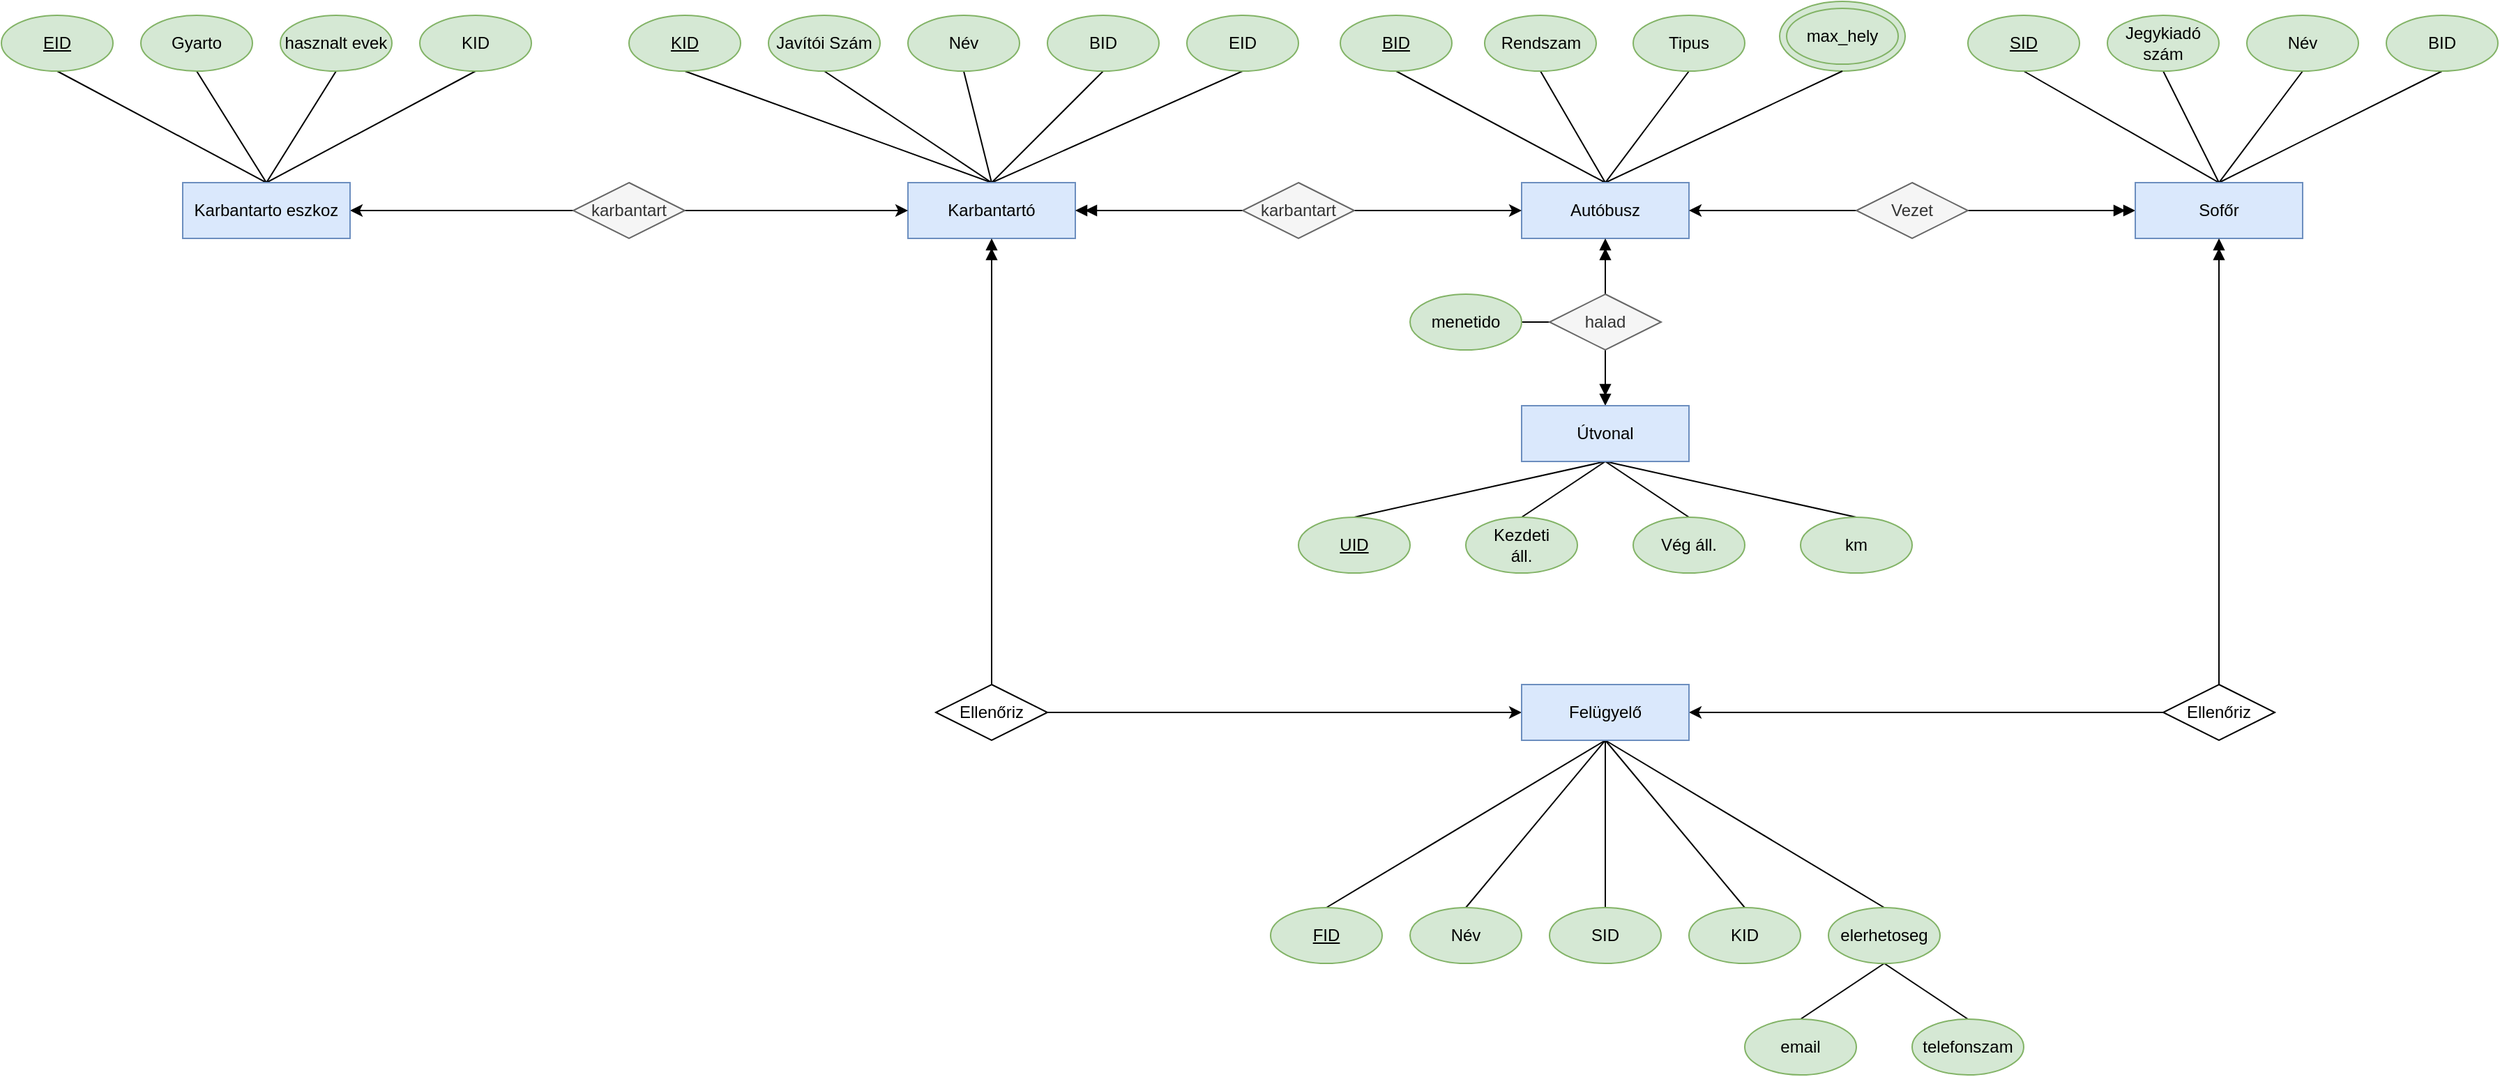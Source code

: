 <mxfile version="20.5.3" type="device"><diagram id="ZgUqfLzdyJCC3IoLjUev" name="1 oldal"><mxGraphModel dx="1771" dy="532" grid="1" gridSize="10" guides="1" tooltips="1" connect="1" arrows="1" fold="1" page="1" pageScale="1" pageWidth="827" pageHeight="1169" math="0" shadow="0"><root><mxCell id="0"/><mxCell id="1" parent="0"/><mxCell id="DKuBouBsG_Wq9-a0t9Dg-2" value="max_hely" style="ellipse;whiteSpace=wrap;html=1;fillColor=#d5e8d4;strokeColor=#82b366;" vertex="1" parent="1"><mxGeometry x="545" y="70" width="90" height="50" as="geometry"/></mxCell><mxCell id="HNxDSSGyj5gucgepbjGK-6" style="rounded=0;orthogonalLoop=1;jettySize=auto;html=1;exitX=0.5;exitY=0;exitDx=0;exitDy=0;entryX=0.5;entryY=1;entryDx=0;entryDy=0;endArrow=none;endFill=0;" parent="1" source="HNxDSSGyj5gucgepbjGK-1" target="HNxDSSGyj5gucgepbjGK-3" edge="1"><mxGeometry relative="1" as="geometry"/></mxCell><mxCell id="HNxDSSGyj5gucgepbjGK-7" style="edgeStyle=none;rounded=0;orthogonalLoop=1;jettySize=auto;html=1;exitX=0.5;exitY=0;exitDx=0;exitDy=0;entryX=0.5;entryY=1;entryDx=0;entryDy=0;endArrow=none;endFill=0;" parent="1" source="HNxDSSGyj5gucgepbjGK-1" target="HNxDSSGyj5gucgepbjGK-2" edge="1"><mxGeometry relative="1" as="geometry"/></mxCell><mxCell id="HNxDSSGyj5gucgepbjGK-8" style="edgeStyle=none;rounded=0;orthogonalLoop=1;jettySize=auto;html=1;exitX=0.5;exitY=0;exitDx=0;exitDy=0;entryX=0.5;entryY=1;entryDx=0;entryDy=0;endArrow=none;endFill=0;" parent="1" source="HNxDSSGyj5gucgepbjGK-1" target="HNxDSSGyj5gucgepbjGK-4" edge="1"><mxGeometry relative="1" as="geometry"/></mxCell><mxCell id="DKuBouBsG_Wq9-a0t9Dg-3" style="rounded=0;orthogonalLoop=1;jettySize=auto;html=1;exitX=0.5;exitY=0;exitDx=0;exitDy=0;entryX=0.5;entryY=1;entryDx=0;entryDy=0;endArrow=none;endFill=0;" edge="1" parent="1" source="HNxDSSGyj5gucgepbjGK-1" target="DKuBouBsG_Wq9-a0t9Dg-2"><mxGeometry relative="1" as="geometry"/></mxCell><mxCell id="HNxDSSGyj5gucgepbjGK-1" value="Autóbusz" style="rounded=0;whiteSpace=wrap;html=1;fillColor=#dae8fc;strokeColor=#6c8ebf;" parent="1" vertex="1"><mxGeometry x="360" y="200" width="120" height="40" as="geometry"/></mxCell><mxCell id="HNxDSSGyj5gucgepbjGK-2" value="Rendszam" style="ellipse;whiteSpace=wrap;html=1;fillColor=#d5e8d4;strokeColor=#82b366;" parent="1" vertex="1"><mxGeometry x="333.5" y="80" width="80" height="40" as="geometry"/></mxCell><mxCell id="HNxDSSGyj5gucgepbjGK-3" value="&lt;u&gt;BID&lt;/u&gt;" style="ellipse;whiteSpace=wrap;html=1;fillColor=#d5e8d4;strokeColor=#82b366;" parent="1" vertex="1"><mxGeometry x="230" y="80" width="80" height="40" as="geometry"/></mxCell><mxCell id="HNxDSSGyj5gucgepbjGK-4" value="Tipus" style="ellipse;whiteSpace=wrap;html=1;fillColor=#d5e8d4;strokeColor=#82b366;" parent="1" vertex="1"><mxGeometry x="440" y="80" width="80" height="40" as="geometry"/></mxCell><mxCell id="HNxDSSGyj5gucgepbjGK-5" value="max_hely" style="ellipse;whiteSpace=wrap;html=1;fillColor=#d5e8d4;strokeColor=#82b366;" parent="1" vertex="1"><mxGeometry x="550" y="75" width="80" height="40" as="geometry"/></mxCell><mxCell id="HNxDSSGyj5gucgepbjGK-21" style="edgeStyle=none;rounded=0;orthogonalLoop=1;jettySize=auto;html=1;exitX=1;exitY=0.5;exitDx=0;exitDy=0;entryX=0;entryY=0.5;entryDx=0;entryDy=0;endArrow=doubleBlock;endFill=1;" parent="1" source="HNxDSSGyj5gucgepbjGK-10" target="HNxDSSGyj5gucgepbjGK-16" edge="1"><mxGeometry relative="1" as="geometry"/></mxCell><mxCell id="HNxDSSGyj5gucgepbjGK-22" style="edgeStyle=none;rounded=0;orthogonalLoop=1;jettySize=auto;html=1;exitX=0;exitY=0.5;exitDx=0;exitDy=0;entryX=1;entryY=0.5;entryDx=0;entryDy=0;endArrow=classic;endFill=1;" parent="1" source="HNxDSSGyj5gucgepbjGK-10" target="HNxDSSGyj5gucgepbjGK-1" edge="1"><mxGeometry relative="1" as="geometry"/></mxCell><mxCell id="HNxDSSGyj5gucgepbjGK-10" value="Vezet" style="rhombus;whiteSpace=wrap;html=1;fillColor=#f5f5f5;fontColor=#333333;strokeColor=#666666;" parent="1" vertex="1"><mxGeometry x="600" y="200" width="80" height="40" as="geometry"/></mxCell><mxCell id="HNxDSSGyj5gucgepbjGK-12" style="rounded=0;orthogonalLoop=1;jettySize=auto;html=1;exitX=0.5;exitY=0;exitDx=0;exitDy=0;entryX=0.5;entryY=1;entryDx=0;entryDy=0;endArrow=none;endFill=0;" parent="1" source="HNxDSSGyj5gucgepbjGK-16" target="HNxDSSGyj5gucgepbjGK-18" edge="1"><mxGeometry relative="1" as="geometry"/></mxCell><mxCell id="HNxDSSGyj5gucgepbjGK-13" style="edgeStyle=none;rounded=0;orthogonalLoop=1;jettySize=auto;html=1;exitX=0.5;exitY=0;exitDx=0;exitDy=0;entryX=0.5;entryY=1;entryDx=0;entryDy=0;endArrow=none;endFill=0;" parent="1" source="HNxDSSGyj5gucgepbjGK-16" target="HNxDSSGyj5gucgepbjGK-17" edge="1"><mxGeometry relative="1" as="geometry"/></mxCell><mxCell id="HNxDSSGyj5gucgepbjGK-14" style="edgeStyle=none;rounded=0;orthogonalLoop=1;jettySize=auto;html=1;exitX=0.5;exitY=0;exitDx=0;exitDy=0;entryX=0.5;entryY=1;entryDx=0;entryDy=0;endArrow=none;endFill=0;" parent="1" source="HNxDSSGyj5gucgepbjGK-16" target="HNxDSSGyj5gucgepbjGK-19" edge="1"><mxGeometry relative="1" as="geometry"/></mxCell><mxCell id="HNxDSSGyj5gucgepbjGK-15" style="edgeStyle=none;rounded=0;orthogonalLoop=1;jettySize=auto;html=1;exitX=0.5;exitY=0;exitDx=0;exitDy=0;entryX=0.5;entryY=1;entryDx=0;entryDy=0;endArrow=none;endFill=0;" parent="1" source="HNxDSSGyj5gucgepbjGK-16" target="HNxDSSGyj5gucgepbjGK-20" edge="1"><mxGeometry relative="1" as="geometry"/></mxCell><mxCell id="HNxDSSGyj5gucgepbjGK-16" value="Sofőr" style="rounded=0;whiteSpace=wrap;html=1;fillColor=#dae8fc;strokeColor=#6c8ebf;" parent="1" vertex="1"><mxGeometry x="800" y="200" width="120" height="40" as="geometry"/></mxCell><mxCell id="HNxDSSGyj5gucgepbjGK-17" value="Jegykiadó&lt;br&gt;szám" style="ellipse;whiteSpace=wrap;html=1;fillColor=#d5e8d4;strokeColor=#82b366;" parent="1" vertex="1"><mxGeometry x="780" y="80" width="80" height="40" as="geometry"/></mxCell><mxCell id="HNxDSSGyj5gucgepbjGK-18" value="&lt;u&gt;SID&lt;/u&gt;" style="ellipse;whiteSpace=wrap;html=1;fillColor=#d5e8d4;strokeColor=#82b366;" parent="1" vertex="1"><mxGeometry x="680" y="80" width="80" height="40" as="geometry"/></mxCell><mxCell id="HNxDSSGyj5gucgepbjGK-19" value="Név" style="ellipse;whiteSpace=wrap;html=1;fillColor=#d5e8d4;strokeColor=#82b366;" parent="1" vertex="1"><mxGeometry x="880" y="80" width="80" height="40" as="geometry"/></mxCell><mxCell id="HNxDSSGyj5gucgepbjGK-20" value="BID" style="ellipse;whiteSpace=wrap;html=1;fillColor=#d5e8d4;strokeColor=#82b366;" parent="1" vertex="1"><mxGeometry x="980" y="80" width="80" height="40" as="geometry"/></mxCell><mxCell id="HNxDSSGyj5gucgepbjGK-33" style="edgeStyle=none;rounded=0;orthogonalLoop=1;jettySize=auto;html=1;exitX=0.5;exitY=0;exitDx=0;exitDy=0;entryX=0.5;entryY=1;entryDx=0;entryDy=0;endArrow=none;endFill=0;" parent="1" source="HNxDSSGyj5gucgepbjGK-36" target="HNxDSSGyj5gucgepbjGK-37" edge="1"><mxGeometry relative="1" as="geometry"/></mxCell><mxCell id="HNxDSSGyj5gucgepbjGK-34" style="edgeStyle=none;rounded=0;orthogonalLoop=1;jettySize=auto;html=1;exitX=0.5;exitY=0;exitDx=0;exitDy=0;entryX=0.5;entryY=1;entryDx=0;entryDy=0;endArrow=none;endFill=0;" parent="1" source="HNxDSSGyj5gucgepbjGK-36" target="HNxDSSGyj5gucgepbjGK-39" edge="1"><mxGeometry relative="1" as="geometry"/></mxCell><mxCell id="ZCO3qO8mkrUIWo-Z3ocP-7" style="edgeStyle=none;rounded=0;orthogonalLoop=1;jettySize=auto;html=1;exitX=0.5;exitY=0;exitDx=0;exitDy=0;entryX=0.5;entryY=1;entryDx=0;entryDy=0;endArrow=none;endFill=0;" parent="1" source="HNxDSSGyj5gucgepbjGK-36" target="HNxDSSGyj5gucgepbjGK-40" edge="1"><mxGeometry relative="1" as="geometry"/></mxCell><mxCell id="ZCO3qO8mkrUIWo-Z3ocP-8" style="edgeStyle=none;rounded=0;orthogonalLoop=1;jettySize=auto;html=1;exitX=0.5;exitY=0;exitDx=0;exitDy=0;entryX=0.5;entryY=1;entryDx=0;entryDy=0;endArrow=none;endFill=0;" parent="1" source="HNxDSSGyj5gucgepbjGK-36" target="HNxDSSGyj5gucgepbjGK-38" edge="1"><mxGeometry relative="1" as="geometry"/></mxCell><mxCell id="DKuBouBsG_Wq9-a0t9Dg-219" style="edgeStyle=none;rounded=0;orthogonalLoop=1;jettySize=auto;html=1;exitX=0.5;exitY=0;exitDx=0;exitDy=0;entryX=0.5;entryY=1;entryDx=0;entryDy=0;endArrow=none;endFill=0;" edge="1" parent="1" source="HNxDSSGyj5gucgepbjGK-36" target="DKuBouBsG_Wq9-a0t9Dg-218"><mxGeometry relative="1" as="geometry"/></mxCell><mxCell id="HNxDSSGyj5gucgepbjGK-36" value="Karbantartó" style="rounded=0;whiteSpace=wrap;html=1;fillColor=#dae8fc;strokeColor=#6c8ebf;" parent="1" vertex="1"><mxGeometry x="-80" y="200" width="120" height="40" as="geometry"/></mxCell><mxCell id="HNxDSSGyj5gucgepbjGK-37" value="Javítói Szám" style="ellipse;whiteSpace=wrap;html=1;fillColor=#d5e8d4;strokeColor=#82b366;" parent="1" vertex="1"><mxGeometry x="-180" y="80" width="80" height="40" as="geometry"/></mxCell><mxCell id="HNxDSSGyj5gucgepbjGK-38" value="&lt;u&gt;KID&lt;/u&gt;" style="ellipse;whiteSpace=wrap;html=1;fillColor=#d5e8d4;strokeColor=#82b366;" parent="1" vertex="1"><mxGeometry x="-280" y="80" width="80" height="40" as="geometry"/></mxCell><mxCell id="HNxDSSGyj5gucgepbjGK-39" value="Név" style="ellipse;whiteSpace=wrap;html=1;fillColor=#d5e8d4;strokeColor=#82b366;" parent="1" vertex="1"><mxGeometry x="-80" y="80" width="80" height="40" as="geometry"/></mxCell><mxCell id="HNxDSSGyj5gucgepbjGK-40" value="BID" style="ellipse;whiteSpace=wrap;html=1;fillColor=#d5e8d4;strokeColor=#82b366;" parent="1" vertex="1"><mxGeometry x="20" y="80" width="80" height="40" as="geometry"/></mxCell><mxCell id="HNxDSSGyj5gucgepbjGK-42" style="edgeStyle=none;rounded=0;orthogonalLoop=1;jettySize=auto;html=1;exitX=0;exitY=0.5;exitDx=0;exitDy=0;entryX=1;entryY=0.5;entryDx=0;entryDy=0;endArrow=doubleBlock;endFill=1;" parent="1" source="HNxDSSGyj5gucgepbjGK-41" target="HNxDSSGyj5gucgepbjGK-36" edge="1"><mxGeometry relative="1" as="geometry"/></mxCell><mxCell id="HNxDSSGyj5gucgepbjGK-43" style="edgeStyle=none;rounded=0;orthogonalLoop=1;jettySize=auto;html=1;exitX=1;exitY=0.5;exitDx=0;exitDy=0;entryX=0;entryY=0.5;entryDx=0;entryDy=0;endArrow=classic;endFill=1;" parent="1" source="HNxDSSGyj5gucgepbjGK-41" target="HNxDSSGyj5gucgepbjGK-1" edge="1"><mxGeometry relative="1" as="geometry"/></mxCell><mxCell id="HNxDSSGyj5gucgepbjGK-41" value="karbantart" style="rhombus;whiteSpace=wrap;html=1;fillColor=#f5f5f5;fontColor=#333333;strokeColor=#666666;" parent="1" vertex="1"><mxGeometry x="160" y="200" width="80" height="40" as="geometry"/></mxCell><mxCell id="HNxDSSGyj5gucgepbjGK-56" style="edgeStyle=none;rounded=0;orthogonalLoop=1;jettySize=auto;html=1;exitX=0.5;exitY=1;exitDx=0;exitDy=0;entryX=0.5;entryY=0;entryDx=0;entryDy=0;endArrow=doubleBlock;endFill=1;" parent="1" source="HNxDSSGyj5gucgepbjGK-44" target="HNxDSSGyj5gucgepbjGK-55" edge="1"><mxGeometry relative="1" as="geometry"/></mxCell><mxCell id="HNxDSSGyj5gucgepbjGK-57" style="edgeStyle=none;rounded=0;orthogonalLoop=1;jettySize=auto;html=1;exitX=0.5;exitY=0;exitDx=0;exitDy=0;entryX=0.5;entryY=1;entryDx=0;entryDy=0;endArrow=doubleBlock;endFill=1;" parent="1" source="HNxDSSGyj5gucgepbjGK-44" target="HNxDSSGyj5gucgepbjGK-1" edge="1"><mxGeometry relative="1" as="geometry"/></mxCell><mxCell id="rYQzbLz1UwJ6R6FwuexM-3" style="edgeStyle=orthogonalEdgeStyle;rounded=0;orthogonalLoop=1;jettySize=auto;html=1;exitX=0;exitY=0.5;exitDx=0;exitDy=0;entryX=1;entryY=0.5;entryDx=0;entryDy=0;endArrow=none;endFill=0;" parent="1" source="HNxDSSGyj5gucgepbjGK-44" target="rYQzbLz1UwJ6R6FwuexM-1" edge="1"><mxGeometry relative="1" as="geometry"/></mxCell><mxCell id="HNxDSSGyj5gucgepbjGK-44" value="halad" style="rhombus;whiteSpace=wrap;html=1;fillColor=#f5f5f5;fontColor=#333333;strokeColor=#666666;" parent="1" vertex="1"><mxGeometry x="380" y="280" width="80" height="40" as="geometry"/></mxCell><mxCell id="HNxDSSGyj5gucgepbjGK-45" style="edgeStyle=none;rounded=0;orthogonalLoop=1;jettySize=auto;html=1;exitX=1;exitY=0;exitDx=0;exitDy=0;endArrow=classic;endFill=1;" parent="1" source="HNxDSSGyj5gucgepbjGK-44" target="HNxDSSGyj5gucgepbjGK-44" edge="1"><mxGeometry relative="1" as="geometry"/></mxCell><mxCell id="rYQzbLz1UwJ6R6FwuexM-7" style="edgeStyle=none;rounded=0;orthogonalLoop=1;jettySize=auto;html=1;exitX=0.5;exitY=1;exitDx=0;exitDy=0;entryX=0.5;entryY=0;entryDx=0;entryDy=0;endArrow=none;endFill=0;" parent="1" source="HNxDSSGyj5gucgepbjGK-55" target="HNxDSSGyj5gucgepbjGK-60" edge="1"><mxGeometry relative="1" as="geometry"/></mxCell><mxCell id="rYQzbLz1UwJ6R6FwuexM-8" style="edgeStyle=none;rounded=0;orthogonalLoop=1;jettySize=auto;html=1;exitX=0.5;exitY=1;exitDx=0;exitDy=0;entryX=0.5;entryY=0;entryDx=0;entryDy=0;endArrow=none;endFill=0;" parent="1" source="HNxDSSGyj5gucgepbjGK-55" target="HNxDSSGyj5gucgepbjGK-59" edge="1"><mxGeometry relative="1" as="geometry"/></mxCell><mxCell id="ZCO3qO8mkrUIWo-Z3ocP-9" style="edgeStyle=none;rounded=0;orthogonalLoop=1;jettySize=auto;html=1;exitX=0.5;exitY=1;exitDx=0;exitDy=0;entryX=0.5;entryY=0;entryDx=0;entryDy=0;endArrow=none;endFill=0;" parent="1" source="HNxDSSGyj5gucgepbjGK-55" target="rYQzbLz1UwJ6R6FwuexM-5" edge="1"><mxGeometry relative="1" as="geometry"/></mxCell><mxCell id="ZCO3qO8mkrUIWo-Z3ocP-10" style="edgeStyle=none;rounded=0;orthogonalLoop=1;jettySize=auto;html=1;exitX=0.5;exitY=1;exitDx=0;exitDy=0;entryX=0.5;entryY=0;entryDx=0;entryDy=0;endArrow=none;endFill=0;" parent="1" source="HNxDSSGyj5gucgepbjGK-55" target="HNxDSSGyj5gucgepbjGK-58" edge="1"><mxGeometry relative="1" as="geometry"/></mxCell><mxCell id="HNxDSSGyj5gucgepbjGK-55" value="Útvonal" style="rounded=0;whiteSpace=wrap;html=1;fillColor=#dae8fc;strokeColor=#6c8ebf;" parent="1" vertex="1"><mxGeometry x="360" y="360" width="120" height="40" as="geometry"/></mxCell><mxCell id="HNxDSSGyj5gucgepbjGK-58" value="&lt;u&gt;UID&lt;/u&gt;" style="ellipse;whiteSpace=wrap;html=1;fillColor=#d5e8d4;strokeColor=#82b366;" parent="1" vertex="1"><mxGeometry x="200" y="440" width="80" height="40" as="geometry"/></mxCell><mxCell id="HNxDSSGyj5gucgepbjGK-59" value="Kezdeti&lt;br&gt;áll." style="ellipse;whiteSpace=wrap;html=1;fillColor=#d5e8d4;strokeColor=#82b366;" parent="1" vertex="1"><mxGeometry x="320" y="440" width="80" height="40" as="geometry"/></mxCell><mxCell id="HNxDSSGyj5gucgepbjGK-60" value="Vég áll." style="ellipse;whiteSpace=wrap;html=1;fillColor=#d5e8d4;strokeColor=#82b366;" parent="1" vertex="1"><mxGeometry x="440" y="440" width="80" height="40" as="geometry"/></mxCell><mxCell id="HNxDSSGyj5gucgepbjGK-70" style="edgeStyle=none;rounded=0;orthogonalLoop=1;jettySize=auto;html=1;exitX=0.5;exitY=0;exitDx=0;exitDy=0;entryX=0.5;entryY=1;entryDx=0;entryDy=0;endArrow=doubleBlock;endFill=1;" parent="1" source="HNxDSSGyj5gucgepbjGK-67" target="HNxDSSGyj5gucgepbjGK-36" edge="1"><mxGeometry relative="1" as="geometry"/></mxCell><mxCell id="HNxDSSGyj5gucgepbjGK-72" style="edgeStyle=none;rounded=0;orthogonalLoop=1;jettySize=auto;html=1;exitX=1;exitY=0.5;exitDx=0;exitDy=0;entryX=0;entryY=0.5;entryDx=0;entryDy=0;endArrow=classic;endFill=1;" parent="1" source="HNxDSSGyj5gucgepbjGK-67" target="HNxDSSGyj5gucgepbjGK-71" edge="1"><mxGeometry relative="1" as="geometry"/></mxCell><mxCell id="HNxDSSGyj5gucgepbjGK-67" value="Ellenőriz" style="rhombus;whiteSpace=wrap;html=1;" parent="1" vertex="1"><mxGeometry x="-60" y="560" width="80" height="40" as="geometry"/></mxCell><mxCell id="HNxDSSGyj5gucgepbjGK-69" style="edgeStyle=none;rounded=0;orthogonalLoop=1;jettySize=auto;html=1;exitX=0.5;exitY=0;exitDx=0;exitDy=0;entryX=0.5;entryY=1;entryDx=0;entryDy=0;endArrow=doubleBlock;endFill=1;" parent="1" source="HNxDSSGyj5gucgepbjGK-68" target="HNxDSSGyj5gucgepbjGK-16" edge="1"><mxGeometry relative="1" as="geometry"/></mxCell><mxCell id="HNxDSSGyj5gucgepbjGK-73" style="edgeStyle=none;rounded=0;orthogonalLoop=1;jettySize=auto;html=1;exitX=0;exitY=0.5;exitDx=0;exitDy=0;entryX=1;entryY=0.5;entryDx=0;entryDy=0;endArrow=classic;endFill=1;" parent="1" source="HNxDSSGyj5gucgepbjGK-68" target="HNxDSSGyj5gucgepbjGK-71" edge="1"><mxGeometry relative="1" as="geometry"/></mxCell><mxCell id="HNxDSSGyj5gucgepbjGK-68" value="Ellenőriz" style="rhombus;whiteSpace=wrap;html=1;" parent="1" vertex="1"><mxGeometry x="820" y="560" width="80" height="40" as="geometry"/></mxCell><mxCell id="HNxDSSGyj5gucgepbjGK-77" style="edgeStyle=none;rounded=0;orthogonalLoop=1;jettySize=auto;html=1;exitX=0.5;exitY=1;exitDx=0;exitDy=0;entryX=0.5;entryY=0;entryDx=0;entryDy=0;endArrow=none;endFill=0;" parent="1" source="HNxDSSGyj5gucgepbjGK-71" target="HNxDSSGyj5gucgepbjGK-75" edge="1"><mxGeometry relative="1" as="geometry"/></mxCell><mxCell id="HNxDSSGyj5gucgepbjGK-78" style="edgeStyle=none;rounded=0;orthogonalLoop=1;jettySize=auto;html=1;exitX=0.5;exitY=1;exitDx=0;exitDy=0;entryX=0.5;entryY=0;entryDx=0;entryDy=0;endArrow=none;endFill=0;" parent="1" source="HNxDSSGyj5gucgepbjGK-71" target="HNxDSSGyj5gucgepbjGK-76" edge="1"><mxGeometry relative="1" as="geometry"/></mxCell><mxCell id="HNxDSSGyj5gucgepbjGK-79" style="edgeStyle=none;rounded=0;orthogonalLoop=1;jettySize=auto;html=1;exitX=0.5;exitY=1;exitDx=0;exitDy=0;entryX=0.5;entryY=0;entryDx=0;entryDy=0;endArrow=none;endFill=0;" parent="1" source="HNxDSSGyj5gucgepbjGK-71" target="HNxDSSGyj5gucgepbjGK-74" edge="1"><mxGeometry relative="1" as="geometry"/></mxCell><mxCell id="ZCO3qO8mkrUIWo-Z3ocP-2" style="rounded=0;orthogonalLoop=1;jettySize=auto;html=1;exitX=0.5;exitY=1;exitDx=0;exitDy=0;entryX=0.5;entryY=0;entryDx=0;entryDy=0;endArrow=none;endFill=0;" parent="1" source="HNxDSSGyj5gucgepbjGK-71" target="ZCO3qO8mkrUIWo-Z3ocP-1" edge="1"><mxGeometry relative="1" as="geometry"/></mxCell><mxCell id="ZCO3qO8mkrUIWo-Z3ocP-11" style="edgeStyle=none;rounded=0;orthogonalLoop=1;jettySize=auto;html=1;exitX=0.5;exitY=1;exitDx=0;exitDy=0;entryX=0.5;entryY=0;entryDx=0;entryDy=0;endArrow=none;endFill=0;" parent="1" source="HNxDSSGyj5gucgepbjGK-71" target="rYQzbLz1UwJ6R6FwuexM-9" edge="1"><mxGeometry relative="1" as="geometry"/></mxCell><mxCell id="HNxDSSGyj5gucgepbjGK-71" value="Felügyelő" style="rounded=0;whiteSpace=wrap;html=1;fillColor=#dae8fc;strokeColor=#6c8ebf;" parent="1" vertex="1"><mxGeometry x="360" y="560" width="120" height="40" as="geometry"/></mxCell><mxCell id="HNxDSSGyj5gucgepbjGK-74" value="&lt;u&gt;FID&lt;/u&gt;" style="ellipse;whiteSpace=wrap;html=1;fillColor=#d5e8d4;strokeColor=#82b366;" parent="1" vertex="1"><mxGeometry x="180" y="720" width="80" height="40" as="geometry"/></mxCell><mxCell id="HNxDSSGyj5gucgepbjGK-75" value="Név" style="ellipse;whiteSpace=wrap;html=1;fillColor=#d5e8d4;strokeColor=#82b366;" parent="1" vertex="1"><mxGeometry x="280" y="720" width="80" height="40" as="geometry"/></mxCell><mxCell id="HNxDSSGyj5gucgepbjGK-76" value="SID" style="ellipse;whiteSpace=wrap;html=1;fillColor=#d5e8d4;strokeColor=#82b366;" parent="1" vertex="1"><mxGeometry x="380" y="720" width="80" height="40" as="geometry"/></mxCell><mxCell id="rYQzbLz1UwJ6R6FwuexM-1" value="menetido" style="ellipse;whiteSpace=wrap;html=1;fillColor=#d5e8d4;strokeColor=#82b366;" parent="1" vertex="1"><mxGeometry x="280" y="280" width="80" height="40" as="geometry"/></mxCell><mxCell id="rYQzbLz1UwJ6R6FwuexM-5" value="km" style="ellipse;whiteSpace=wrap;html=1;fillColor=#d5e8d4;strokeColor=#82b366;" parent="1" vertex="1"><mxGeometry x="560" y="440" width="80" height="40" as="geometry"/></mxCell><mxCell id="ZCO3qO8mkrUIWo-Z3ocP-18" style="edgeStyle=none;rounded=0;orthogonalLoop=1;jettySize=auto;html=1;exitX=0.5;exitY=1;exitDx=0;exitDy=0;entryX=0.5;entryY=0;entryDx=0;entryDy=0;endArrow=none;endFill=0;" parent="1" source="rYQzbLz1UwJ6R6FwuexM-9" target="ZCO3qO8mkrUIWo-Z3ocP-16" edge="1"><mxGeometry relative="1" as="geometry"/></mxCell><mxCell id="ZCO3qO8mkrUIWo-Z3ocP-19" style="edgeStyle=none;rounded=0;orthogonalLoop=1;jettySize=auto;html=1;exitX=0.5;exitY=1;exitDx=0;exitDy=0;entryX=0.5;entryY=0;entryDx=0;entryDy=0;endArrow=none;endFill=0;" parent="1" source="rYQzbLz1UwJ6R6FwuexM-9" target="ZCO3qO8mkrUIWo-Z3ocP-17" edge="1"><mxGeometry relative="1" as="geometry"/></mxCell><mxCell id="rYQzbLz1UwJ6R6FwuexM-9" value="elerhetoseg" style="ellipse;whiteSpace=wrap;html=1;fillColor=#d5e8d4;strokeColor=#82b366;" parent="1" vertex="1"><mxGeometry x="580" y="720" width="80" height="40" as="geometry"/></mxCell><mxCell id="ZCO3qO8mkrUIWo-Z3ocP-1" value="KID" style="ellipse;whiteSpace=wrap;html=1;fillColor=#d5e8d4;strokeColor=#82b366;" parent="1" vertex="1"><mxGeometry x="480" y="720" width="80" height="40" as="geometry"/></mxCell><mxCell id="ZCO3qO8mkrUIWo-Z3ocP-16" value="email" style="ellipse;whiteSpace=wrap;html=1;fillColor=#d5e8d4;strokeColor=#82b366;" parent="1" vertex="1"><mxGeometry x="520" y="800" width="80" height="40" as="geometry"/></mxCell><mxCell id="ZCO3qO8mkrUIWo-Z3ocP-17" value="telefonszam" style="ellipse;whiteSpace=wrap;html=1;fillColor=#d5e8d4;strokeColor=#82b366;" parent="1" vertex="1"><mxGeometry x="640" y="800" width="80" height="40" as="geometry"/></mxCell><mxCell id="DKuBouBsG_Wq9-a0t9Dg-192" style="edgeStyle=none;rounded=0;orthogonalLoop=1;jettySize=auto;html=1;exitX=1;exitY=0.5;exitDx=0;exitDy=0;entryX=0;entryY=0.5;entryDx=0;entryDy=0;endArrow=classic;endFill=1;" edge="1" parent="1" source="DKuBouBsG_Wq9-a0t9Dg-191" target="HNxDSSGyj5gucgepbjGK-36"><mxGeometry relative="1" as="geometry"/></mxCell><mxCell id="DKuBouBsG_Wq9-a0t9Dg-217" style="edgeStyle=none;rounded=0;orthogonalLoop=1;jettySize=auto;html=1;exitX=0;exitY=0.5;exitDx=0;exitDy=0;entryX=1;entryY=0.5;entryDx=0;entryDy=0;endArrow=classic;endFill=1;" edge="1" parent="1" source="DKuBouBsG_Wq9-a0t9Dg-191" target="DKuBouBsG_Wq9-a0t9Dg-211"><mxGeometry relative="1" as="geometry"/></mxCell><mxCell id="DKuBouBsG_Wq9-a0t9Dg-191" value="karbantart" style="rhombus;whiteSpace=wrap;html=1;fillColor=#f5f5f5;fontColor=#333333;strokeColor=#666666;" vertex="1" parent="1"><mxGeometry x="-320" y="200" width="80" height="40" as="geometry"/></mxCell><mxCell id="DKuBouBsG_Wq9-a0t9Dg-207" style="edgeStyle=none;rounded=0;orthogonalLoop=1;jettySize=auto;html=1;exitX=0.5;exitY=0;exitDx=0;exitDy=0;entryX=0.5;entryY=1;entryDx=0;entryDy=0;endArrow=none;endFill=0;" edge="1" parent="1" source="DKuBouBsG_Wq9-a0t9Dg-211" target="DKuBouBsG_Wq9-a0t9Dg-212"><mxGeometry relative="1" as="geometry"/></mxCell><mxCell id="DKuBouBsG_Wq9-a0t9Dg-208" style="edgeStyle=none;rounded=0;orthogonalLoop=1;jettySize=auto;html=1;exitX=0.5;exitY=0;exitDx=0;exitDy=0;entryX=0.5;entryY=1;entryDx=0;entryDy=0;endArrow=none;endFill=0;" edge="1" parent="1" source="DKuBouBsG_Wq9-a0t9Dg-211" target="DKuBouBsG_Wq9-a0t9Dg-214"><mxGeometry relative="1" as="geometry"/></mxCell><mxCell id="DKuBouBsG_Wq9-a0t9Dg-209" style="edgeStyle=none;rounded=0;orthogonalLoop=1;jettySize=auto;html=1;exitX=0.5;exitY=0;exitDx=0;exitDy=0;entryX=0.5;entryY=1;entryDx=0;entryDy=0;endArrow=none;endFill=0;" edge="1" parent="1" source="DKuBouBsG_Wq9-a0t9Dg-211" target="DKuBouBsG_Wq9-a0t9Dg-215"><mxGeometry relative="1" as="geometry"/></mxCell><mxCell id="DKuBouBsG_Wq9-a0t9Dg-210" style="edgeStyle=none;rounded=0;orthogonalLoop=1;jettySize=auto;html=1;exitX=0.5;exitY=0;exitDx=0;exitDy=0;entryX=0.5;entryY=1;entryDx=0;entryDy=0;endArrow=none;endFill=0;" edge="1" parent="1" source="DKuBouBsG_Wq9-a0t9Dg-211" target="DKuBouBsG_Wq9-a0t9Dg-213"><mxGeometry relative="1" as="geometry"/></mxCell><mxCell id="DKuBouBsG_Wq9-a0t9Dg-211" value="Karbantarto eszkoz" style="rounded=0;whiteSpace=wrap;html=1;fillColor=#dae8fc;strokeColor=#6c8ebf;" vertex="1" parent="1"><mxGeometry x="-600" y="200" width="120" height="40" as="geometry"/></mxCell><mxCell id="DKuBouBsG_Wq9-a0t9Dg-212" value="Gyarto" style="ellipse;whiteSpace=wrap;html=1;fillColor=#d5e8d4;strokeColor=#82b366;" vertex="1" parent="1"><mxGeometry x="-630" y="80" width="80" height="40" as="geometry"/></mxCell><mxCell id="DKuBouBsG_Wq9-a0t9Dg-213" value="&lt;u&gt;EID&lt;/u&gt;" style="ellipse;whiteSpace=wrap;html=1;fillColor=#d5e8d4;strokeColor=#82b366;" vertex="1" parent="1"><mxGeometry x="-730" y="80" width="80" height="40" as="geometry"/></mxCell><mxCell id="DKuBouBsG_Wq9-a0t9Dg-214" value="hasznalt evek" style="ellipse;whiteSpace=wrap;html=1;fillColor=#d5e8d4;strokeColor=#82b366;" vertex="1" parent="1"><mxGeometry x="-530" y="80" width="80" height="40" as="geometry"/></mxCell><mxCell id="DKuBouBsG_Wq9-a0t9Dg-215" value="KID" style="ellipse;whiteSpace=wrap;html=1;fillColor=#d5e8d4;strokeColor=#82b366;" vertex="1" parent="1"><mxGeometry x="-430" y="80" width="80" height="40" as="geometry"/></mxCell><mxCell id="DKuBouBsG_Wq9-a0t9Dg-218" value="EID" style="ellipse;whiteSpace=wrap;html=1;fillColor=#d5e8d4;strokeColor=#82b366;" vertex="1" parent="1"><mxGeometry x="120" y="80" width="80" height="40" as="geometry"/></mxCell></root></mxGraphModel></diagram></mxfile>